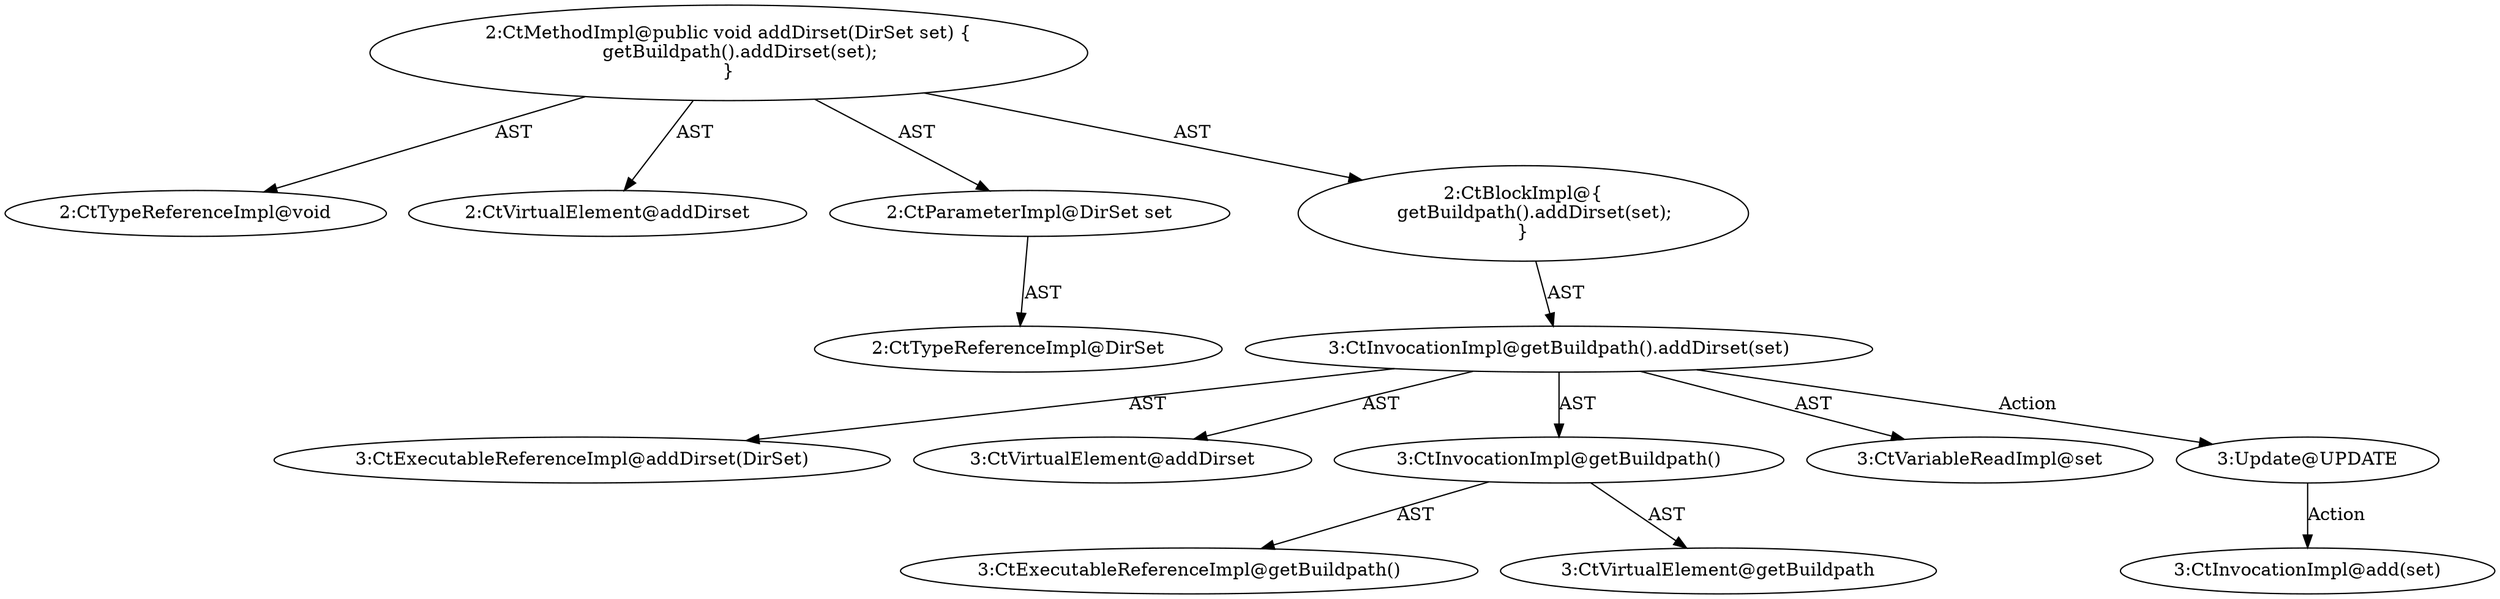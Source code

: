 digraph "addDirset#?,DirSet" {
0 [label="2:CtTypeReferenceImpl@void" shape=ellipse]
1 [label="2:CtVirtualElement@addDirset" shape=ellipse]
2 [label="2:CtParameterImpl@DirSet set" shape=ellipse]
3 [label="2:CtTypeReferenceImpl@DirSet" shape=ellipse]
4 [label="3:CtExecutableReferenceImpl@addDirset(DirSet)" shape=ellipse]
5 [label="3:CtVirtualElement@addDirset" shape=ellipse]
6 [label="3:CtExecutableReferenceImpl@getBuildpath()" shape=ellipse]
7 [label="3:CtVirtualElement@getBuildpath" shape=ellipse]
8 [label="3:CtInvocationImpl@getBuildpath()" shape=ellipse]
9 [label="3:CtVariableReadImpl@set" shape=ellipse]
10 [label="3:CtInvocationImpl@getBuildpath().addDirset(set)" shape=ellipse]
11 [label="2:CtBlockImpl@\{
    getBuildpath().addDirset(set);
\}" shape=ellipse]
12 [label="2:CtMethodImpl@public void addDirset(DirSet set) \{
    getBuildpath().addDirset(set);
\}" shape=ellipse]
13 [label="3:Update@UPDATE" shape=ellipse]
14 [label="3:CtInvocationImpl@add(set)" shape=ellipse]
2 -> 3 [label="AST"];
8 -> 7 [label="AST"];
8 -> 6 [label="AST"];
10 -> 5 [label="AST"];
10 -> 8 [label="AST"];
10 -> 4 [label="AST"];
10 -> 9 [label="AST"];
10 -> 13 [label="Action"];
11 -> 10 [label="AST"];
12 -> 1 [label="AST"];
12 -> 0 [label="AST"];
12 -> 2 [label="AST"];
12 -> 11 [label="AST"];
13 -> 14 [label="Action"];
}